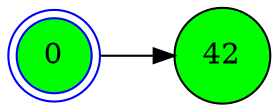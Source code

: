 digraph BlockchainTree {
    rankdir=LR;
    node [shape=circle, style=filled, fontcolor=black];

    0 [fillcolor=green];
    0 [shape=doublecircle, color=blue];
    42 [fillcolor=green];
    0 -> 42;
}
